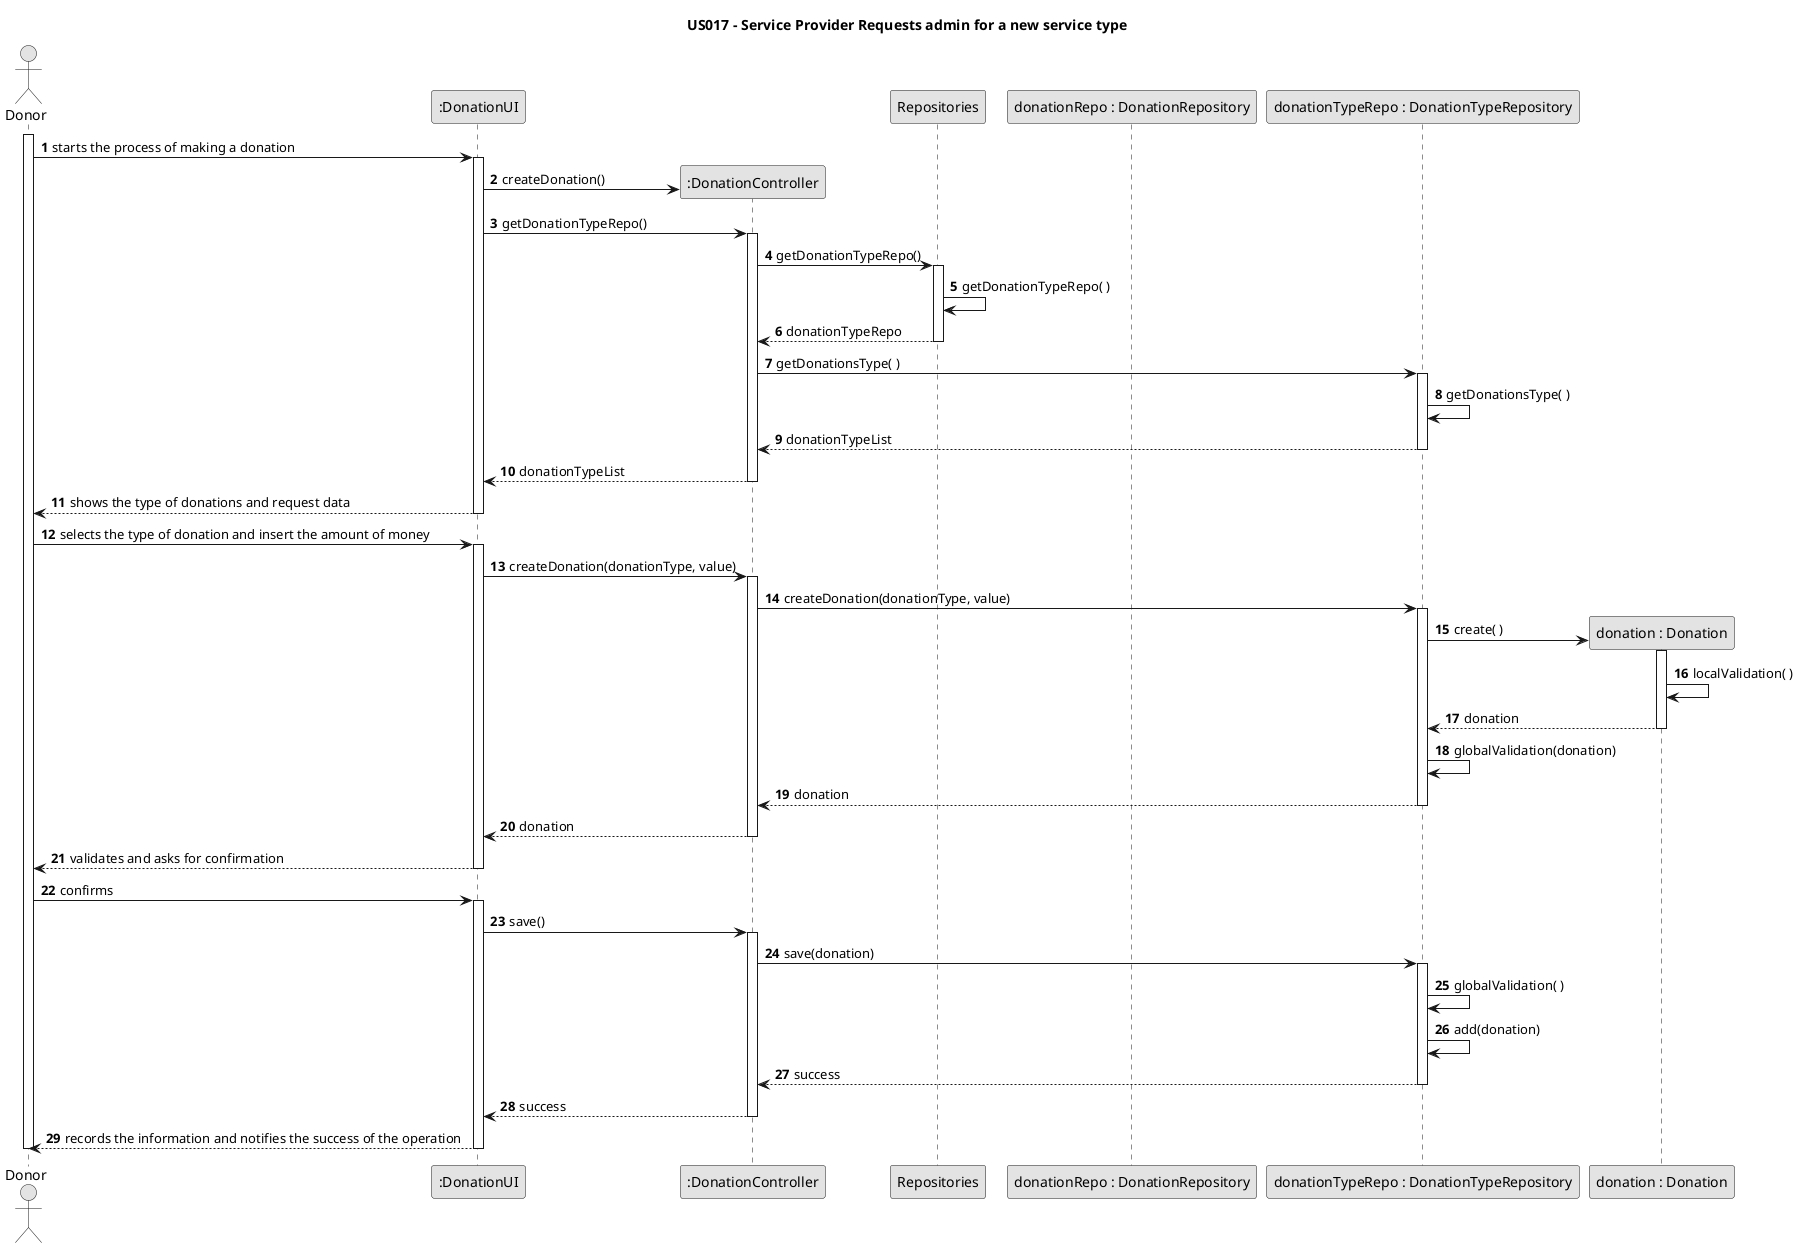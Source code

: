 @startuml
skinparam monochrome true
skinparam packageStyle rectangle
skinparam shadowing false

title US017 - Service Provider Requests admin for a new service type

autonumber

actor Donor as donor
participant ":DonationUI" as ui
participant ":DonationController" as ctrl
participant Repositories as repo
participant "donationRepo : DonationRepository" as donationRepo
participant "donationTypeRepo : DonationTypeRepository" as donationTypeRepo
participant "donation : Donation" as donation


activate donor
    donor -> ui : starts the process of making a donation
    activate ui
        ui -> ctrl** : createDonation()
        ui -> ctrl : getDonationTypeRepo()
        activate ctrl
            ctrl -> repo : getDonationTypeRepo()
            activate repo
                repo -> repo : getDonationTypeRepo( )
                repo --> ctrl : donationTypeRepo
            deactivate repo
            ctrl -> donationTypeRepo : getDonationsType( )
            activate donationTypeRepo
                donationTypeRepo -> donationTypeRepo : getDonationsType( )
                donationTypeRepo --> ctrl : donationTypeList
            deactivate donationTypeRepo
            ctrl --> ui : donationTypeList
        deactivate ctrl
            ui --> donor : shows the type of donations and request data
    deactivate ui
    donor -> ui : selects the type of donation and insert the amount of money
    activate ui
        ui -> ctrl : createDonation(donationType, value)
        activate ctrl
            ctrl -> donationTypeRepo : createDonation(donationType, value)
            activate donationTypeRepo
                donationTypeRepo -> donation** : create( )
                activate donation
                    donation -> donation : localValidation( )
                    donation --> donationTypeRepo : donation
                deactivate donation
                donationTypeRepo -> donationTypeRepo : globalValidation(donation)
                donationTypeRepo --> ctrl : donation
            deactivate donationTypeRepo
            ctrl --> ui : donation
        deactivate ctrl
        ui --> donor : validates and asks for confirmation
    deactivate ui
    donor -> ui : confirms
    activate ui
        ui -> ctrl : save()
        activate ctrl
            ctrl -> donationTypeRepo : save(donation)
            activate donationTypeRepo
                donationTypeRepo -> donationTypeRepo : globalValidation( )
                donationTypeRepo -> donationTypeRepo : add(donation)
                donationTypeRepo --> ctrl : success
            deactivate donationTypeRepo
            ctrl --> ui : success
        deactivate ctrl
        ui --> donor : records the information and notifies the success of the operation
    deactivate ui
deactivate donor

@enduml